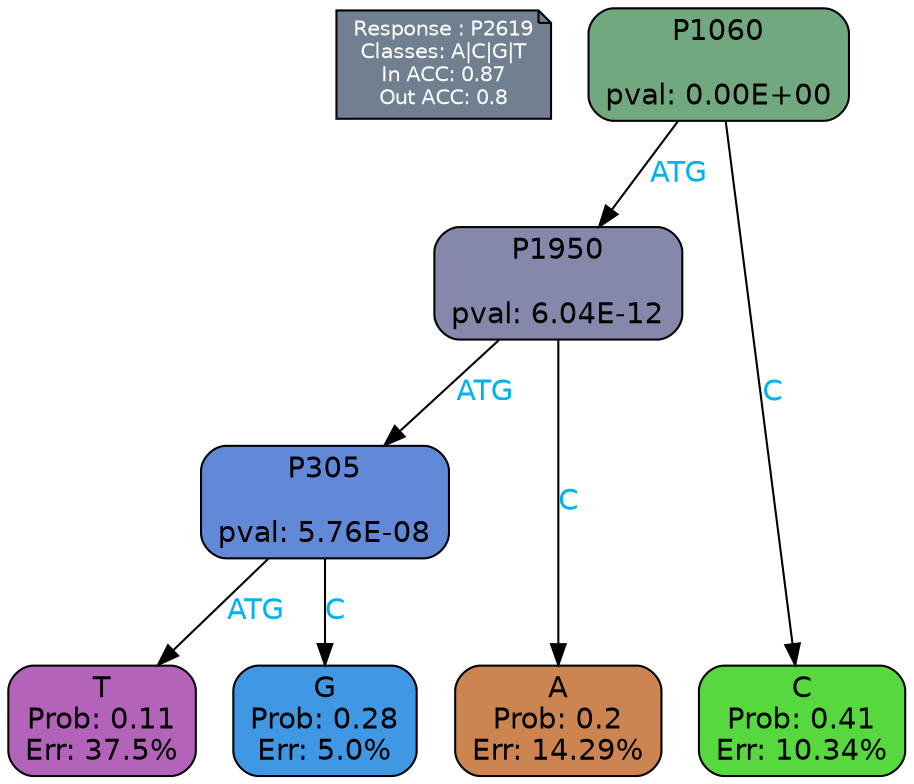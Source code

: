 digraph Tree {
node [shape=box, style="filled, rounded", color="black", fontname=helvetica] ;
graph [ranksep=equally, splines=polylines, bgcolor=transparent, dpi=600] ;
edge [fontname=helvetica] ;
LEGEND [label="Response : P2619
Classes: A|C|G|T
In ACC: 0.87
Out ACC: 0.8
",shape=note,align=left,style=filled,fillcolor="slategray",fontcolor="white",fontsize=10];1 [label="P1060

pval: 0.00E+00", fillcolor="#72a87f"] ;
2 [label="P1950

pval: 6.04E-12", fillcolor="#8587ab"] ;
3 [label="P305

pval: 5.76E-08", fillcolor="#6189d8"] ;
4 [label="T
Prob: 0.11
Err: 37.5%", fillcolor="#b364ba"] ;
5 [label="G
Prob: 0.28
Err: 5.0%", fillcolor="#4098e4"] ;
6 [label="A
Prob: 0.2
Err: 14.29%", fillcolor="#cc8551"] ;
7 [label="C
Prob: 0.41
Err: 10.34%", fillcolor="#56d83e"] ;
1 -> 2 [label="ATG",fontcolor=deepskyblue2] ;
1 -> 7 [label="C",fontcolor=deepskyblue2] ;
2 -> 3 [label="ATG",fontcolor=deepskyblue2] ;
2 -> 6 [label="C",fontcolor=deepskyblue2] ;
3 -> 4 [label="ATG",fontcolor=deepskyblue2] ;
3 -> 5 [label="C",fontcolor=deepskyblue2] ;
{rank = same; 4;5;6;7;}{rank = same; LEGEND;1;}}